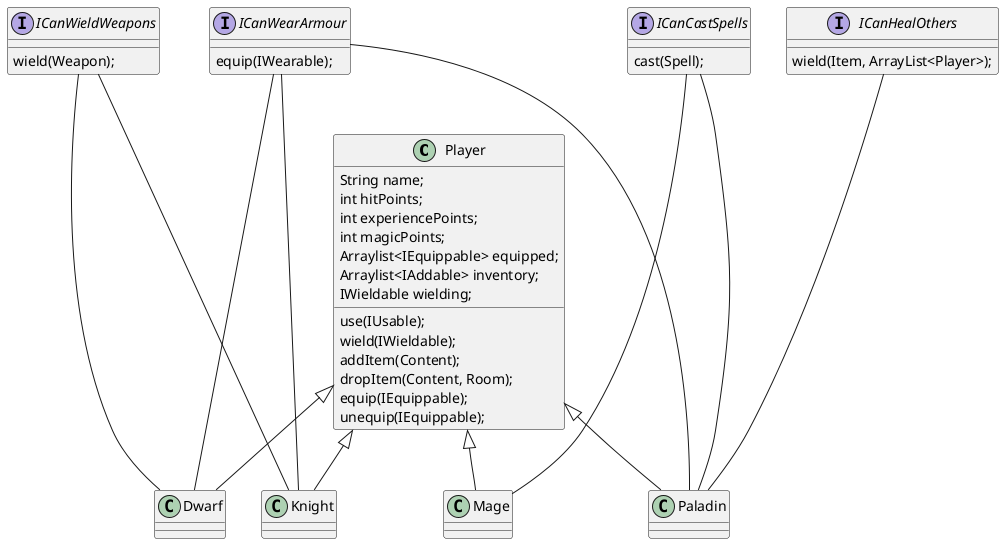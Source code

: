 @startuml
Class Player {
 String name;
 int hitPoints;
 int experiencePoints;
 int magicPoints;
 Arraylist<IEquippable> equipped;
 Arraylist<IAddable> inventory;
 IWieldable wielding;

 use(IUsable);     
 wield(IWieldable);
 addItem(Content);
 dropItem(Content, Room);
 equip(IEquippable);
 unequip(IEquippable);
}

Class Dwarf {
}

Interface ICanCastSpells {
 cast(Spell);
}

Interface ICanWieldWeapons {
 wield(Weapon);
}

Interface ICanWearArmour {
equip(IWearable);
}

Interface ICanHealOthers {
 wield(Item, ArrayList<Player>);
}

Player <|-- Dwarf
Player <|-- Knight
Player <|-- Paladin
Player <|-- Mage

ICanWearArmour --- Knight
ICanWearArmour --- Dwarf
ICanWearArmour --- Paladin
ICanCastSpells --- Paladin
ICanCastSpells --- Mage
ICanWieldWeapons --- Knight
ICanWieldWeapons --- Dwarf
ICanHealOthers --- Paladin
@enduml
